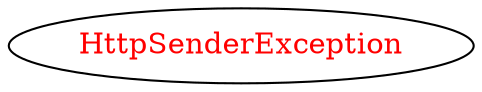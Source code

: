 digraph dependencyGraph {
 concentrate=true;
 ranksep="2.0";
 rankdir="LR"; 
 splines="ortho";
"HttpSenderException" [fontcolor="red"];
}